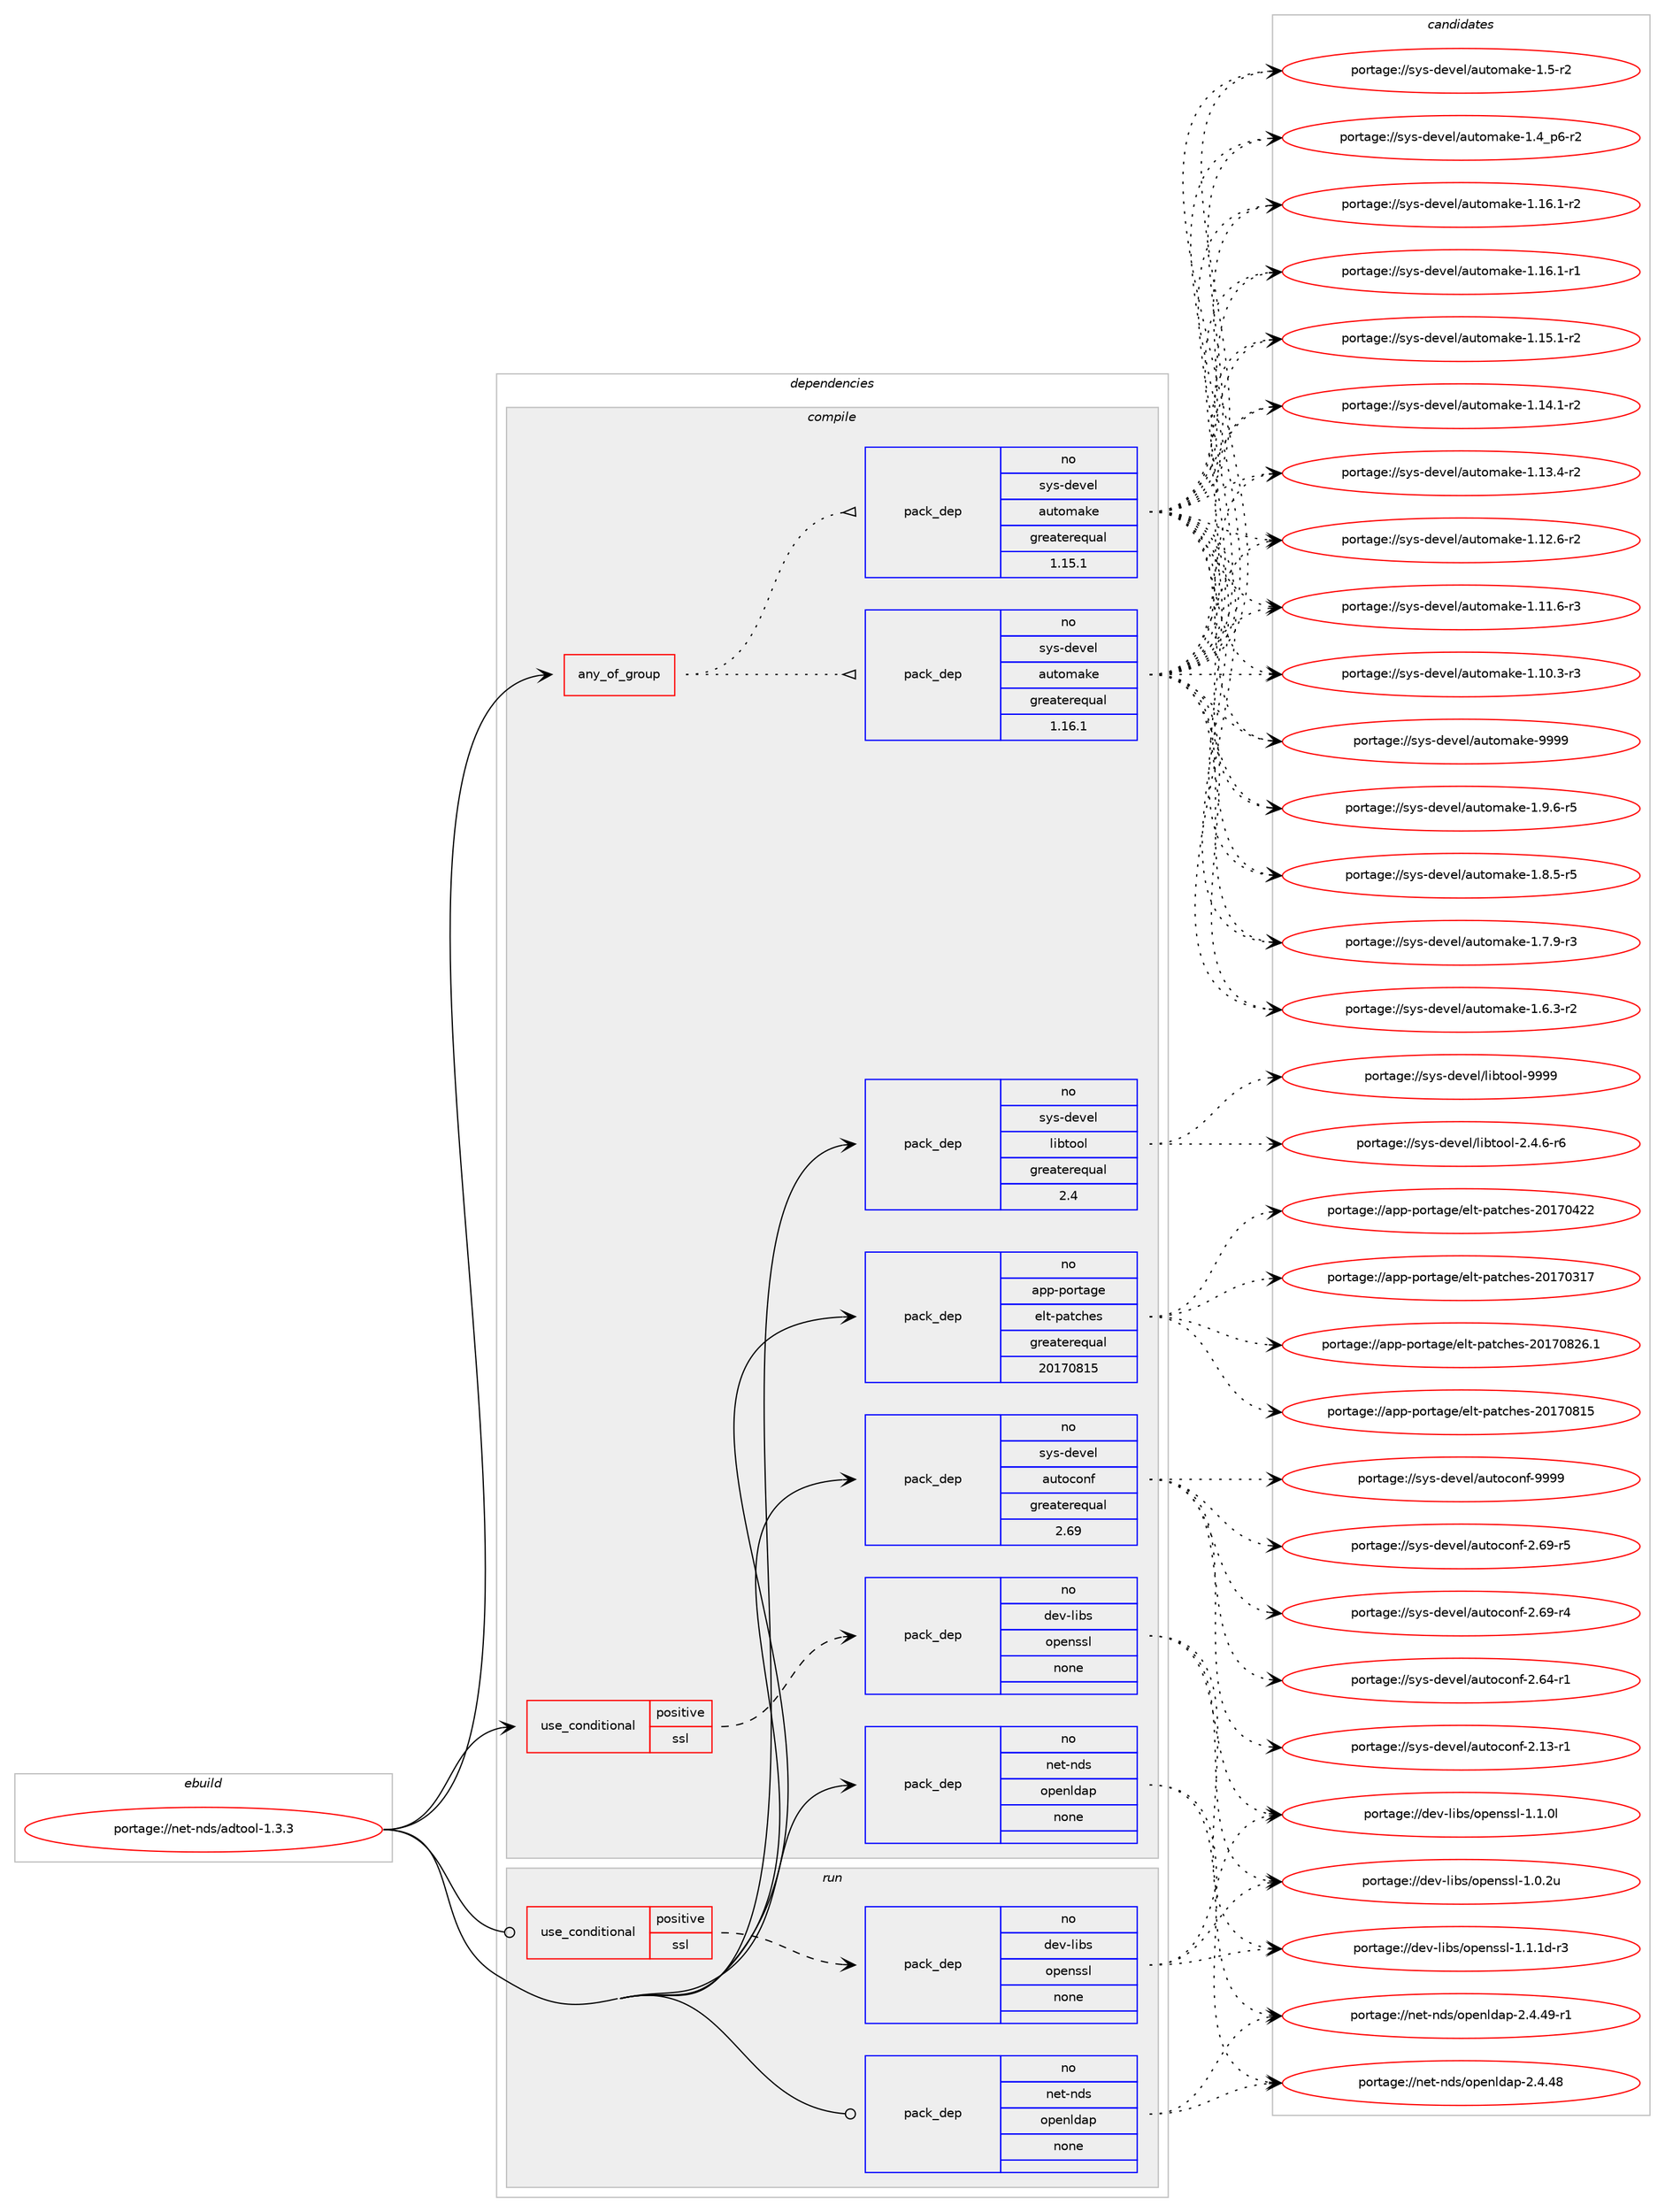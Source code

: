 digraph prolog {

# *************
# Graph options
# *************

newrank=true;
concentrate=true;
compound=true;
graph [rankdir=LR,fontname=Helvetica,fontsize=10,ranksep=1.5];#, ranksep=2.5, nodesep=0.2];
edge  [arrowhead=vee];
node  [fontname=Helvetica,fontsize=10];

# **********
# The ebuild
# **********

subgraph cluster_leftcol {
color=gray;
rank=same;
label=<<i>ebuild</i>>;
id [label="portage://net-nds/adtool-1.3.3", color=red, width=4, href="../net-nds/adtool-1.3.3.svg"];
}

# ****************
# The dependencies
# ****************

subgraph cluster_midcol {
color=gray;
label=<<i>dependencies</i>>;
subgraph cluster_compile {
fillcolor="#eeeeee";
style=filled;
label=<<i>compile</i>>;
subgraph any1297 {
dependency69091 [label=<<TABLE BORDER="0" CELLBORDER="1" CELLSPACING="0" CELLPADDING="4"><TR><TD CELLPADDING="10">any_of_group</TD></TR></TABLE>>, shape=none, color=red];subgraph pack54039 {
dependency69092 [label=<<TABLE BORDER="0" CELLBORDER="1" CELLSPACING="0" CELLPADDING="4" WIDTH="220"><TR><TD ROWSPAN="6" CELLPADDING="30">pack_dep</TD></TR><TR><TD WIDTH="110">no</TD></TR><TR><TD>sys-devel</TD></TR><TR><TD>automake</TD></TR><TR><TD>greaterequal</TD></TR><TR><TD>1.16.1</TD></TR></TABLE>>, shape=none, color=blue];
}
dependency69091:e -> dependency69092:w [weight=20,style="dotted",arrowhead="oinv"];
subgraph pack54040 {
dependency69093 [label=<<TABLE BORDER="0" CELLBORDER="1" CELLSPACING="0" CELLPADDING="4" WIDTH="220"><TR><TD ROWSPAN="6" CELLPADDING="30">pack_dep</TD></TR><TR><TD WIDTH="110">no</TD></TR><TR><TD>sys-devel</TD></TR><TR><TD>automake</TD></TR><TR><TD>greaterequal</TD></TR><TR><TD>1.15.1</TD></TR></TABLE>>, shape=none, color=blue];
}
dependency69091:e -> dependency69093:w [weight=20,style="dotted",arrowhead="oinv"];
}
id:e -> dependency69091:w [weight=20,style="solid",arrowhead="vee"];
subgraph cond13694 {
dependency69094 [label=<<TABLE BORDER="0" CELLBORDER="1" CELLSPACING="0" CELLPADDING="4"><TR><TD ROWSPAN="3" CELLPADDING="10">use_conditional</TD></TR><TR><TD>positive</TD></TR><TR><TD>ssl</TD></TR></TABLE>>, shape=none, color=red];
subgraph pack54041 {
dependency69095 [label=<<TABLE BORDER="0" CELLBORDER="1" CELLSPACING="0" CELLPADDING="4" WIDTH="220"><TR><TD ROWSPAN="6" CELLPADDING="30">pack_dep</TD></TR><TR><TD WIDTH="110">no</TD></TR><TR><TD>dev-libs</TD></TR><TR><TD>openssl</TD></TR><TR><TD>none</TD></TR><TR><TD></TD></TR></TABLE>>, shape=none, color=blue];
}
dependency69094:e -> dependency69095:w [weight=20,style="dashed",arrowhead="vee"];
}
id:e -> dependency69094:w [weight=20,style="solid",arrowhead="vee"];
subgraph pack54042 {
dependency69096 [label=<<TABLE BORDER="0" CELLBORDER="1" CELLSPACING="0" CELLPADDING="4" WIDTH="220"><TR><TD ROWSPAN="6" CELLPADDING="30">pack_dep</TD></TR><TR><TD WIDTH="110">no</TD></TR><TR><TD>app-portage</TD></TR><TR><TD>elt-patches</TD></TR><TR><TD>greaterequal</TD></TR><TR><TD>20170815</TD></TR></TABLE>>, shape=none, color=blue];
}
id:e -> dependency69096:w [weight=20,style="solid",arrowhead="vee"];
subgraph pack54043 {
dependency69097 [label=<<TABLE BORDER="0" CELLBORDER="1" CELLSPACING="0" CELLPADDING="4" WIDTH="220"><TR><TD ROWSPAN="6" CELLPADDING="30">pack_dep</TD></TR><TR><TD WIDTH="110">no</TD></TR><TR><TD>net-nds</TD></TR><TR><TD>openldap</TD></TR><TR><TD>none</TD></TR><TR><TD></TD></TR></TABLE>>, shape=none, color=blue];
}
id:e -> dependency69097:w [weight=20,style="solid",arrowhead="vee"];
subgraph pack54044 {
dependency69098 [label=<<TABLE BORDER="0" CELLBORDER="1" CELLSPACING="0" CELLPADDING="4" WIDTH="220"><TR><TD ROWSPAN="6" CELLPADDING="30">pack_dep</TD></TR><TR><TD WIDTH="110">no</TD></TR><TR><TD>sys-devel</TD></TR><TR><TD>autoconf</TD></TR><TR><TD>greaterequal</TD></TR><TR><TD>2.69</TD></TR></TABLE>>, shape=none, color=blue];
}
id:e -> dependency69098:w [weight=20,style="solid",arrowhead="vee"];
subgraph pack54045 {
dependency69099 [label=<<TABLE BORDER="0" CELLBORDER="1" CELLSPACING="0" CELLPADDING="4" WIDTH="220"><TR><TD ROWSPAN="6" CELLPADDING="30">pack_dep</TD></TR><TR><TD WIDTH="110">no</TD></TR><TR><TD>sys-devel</TD></TR><TR><TD>libtool</TD></TR><TR><TD>greaterequal</TD></TR><TR><TD>2.4</TD></TR></TABLE>>, shape=none, color=blue];
}
id:e -> dependency69099:w [weight=20,style="solid",arrowhead="vee"];
}
subgraph cluster_compileandrun {
fillcolor="#eeeeee";
style=filled;
label=<<i>compile and run</i>>;
}
subgraph cluster_run {
fillcolor="#eeeeee";
style=filled;
label=<<i>run</i>>;
subgraph cond13695 {
dependency69100 [label=<<TABLE BORDER="0" CELLBORDER="1" CELLSPACING="0" CELLPADDING="4"><TR><TD ROWSPAN="3" CELLPADDING="10">use_conditional</TD></TR><TR><TD>positive</TD></TR><TR><TD>ssl</TD></TR></TABLE>>, shape=none, color=red];
subgraph pack54046 {
dependency69101 [label=<<TABLE BORDER="0" CELLBORDER="1" CELLSPACING="0" CELLPADDING="4" WIDTH="220"><TR><TD ROWSPAN="6" CELLPADDING="30">pack_dep</TD></TR><TR><TD WIDTH="110">no</TD></TR><TR><TD>dev-libs</TD></TR><TR><TD>openssl</TD></TR><TR><TD>none</TD></TR><TR><TD></TD></TR></TABLE>>, shape=none, color=blue];
}
dependency69100:e -> dependency69101:w [weight=20,style="dashed",arrowhead="vee"];
}
id:e -> dependency69100:w [weight=20,style="solid",arrowhead="odot"];
subgraph pack54047 {
dependency69102 [label=<<TABLE BORDER="0" CELLBORDER="1" CELLSPACING="0" CELLPADDING="4" WIDTH="220"><TR><TD ROWSPAN="6" CELLPADDING="30">pack_dep</TD></TR><TR><TD WIDTH="110">no</TD></TR><TR><TD>net-nds</TD></TR><TR><TD>openldap</TD></TR><TR><TD>none</TD></TR><TR><TD></TD></TR></TABLE>>, shape=none, color=blue];
}
id:e -> dependency69102:w [weight=20,style="solid",arrowhead="odot"];
}
}

# **************
# The candidates
# **************

subgraph cluster_choices {
rank=same;
color=gray;
label=<<i>candidates</i>>;

subgraph choice54039 {
color=black;
nodesep=1;
choice115121115451001011181011084797117116111109971071014557575757 [label="portage://sys-devel/automake-9999", color=red, width=4,href="../sys-devel/automake-9999.svg"];
choice115121115451001011181011084797117116111109971071014549465746544511453 [label="portage://sys-devel/automake-1.9.6-r5", color=red, width=4,href="../sys-devel/automake-1.9.6-r5.svg"];
choice115121115451001011181011084797117116111109971071014549465646534511453 [label="portage://sys-devel/automake-1.8.5-r5", color=red, width=4,href="../sys-devel/automake-1.8.5-r5.svg"];
choice115121115451001011181011084797117116111109971071014549465546574511451 [label="portage://sys-devel/automake-1.7.9-r3", color=red, width=4,href="../sys-devel/automake-1.7.9-r3.svg"];
choice115121115451001011181011084797117116111109971071014549465446514511450 [label="portage://sys-devel/automake-1.6.3-r2", color=red, width=4,href="../sys-devel/automake-1.6.3-r2.svg"];
choice11512111545100101118101108479711711611110997107101454946534511450 [label="portage://sys-devel/automake-1.5-r2", color=red, width=4,href="../sys-devel/automake-1.5-r2.svg"];
choice115121115451001011181011084797117116111109971071014549465295112544511450 [label="portage://sys-devel/automake-1.4_p6-r2", color=red, width=4,href="../sys-devel/automake-1.4_p6-r2.svg"];
choice11512111545100101118101108479711711611110997107101454946495446494511450 [label="portage://sys-devel/automake-1.16.1-r2", color=red, width=4,href="../sys-devel/automake-1.16.1-r2.svg"];
choice11512111545100101118101108479711711611110997107101454946495446494511449 [label="portage://sys-devel/automake-1.16.1-r1", color=red, width=4,href="../sys-devel/automake-1.16.1-r1.svg"];
choice11512111545100101118101108479711711611110997107101454946495346494511450 [label="portage://sys-devel/automake-1.15.1-r2", color=red, width=4,href="../sys-devel/automake-1.15.1-r2.svg"];
choice11512111545100101118101108479711711611110997107101454946495246494511450 [label="portage://sys-devel/automake-1.14.1-r2", color=red, width=4,href="../sys-devel/automake-1.14.1-r2.svg"];
choice11512111545100101118101108479711711611110997107101454946495146524511450 [label="portage://sys-devel/automake-1.13.4-r2", color=red, width=4,href="../sys-devel/automake-1.13.4-r2.svg"];
choice11512111545100101118101108479711711611110997107101454946495046544511450 [label="portage://sys-devel/automake-1.12.6-r2", color=red, width=4,href="../sys-devel/automake-1.12.6-r2.svg"];
choice11512111545100101118101108479711711611110997107101454946494946544511451 [label="portage://sys-devel/automake-1.11.6-r3", color=red, width=4,href="../sys-devel/automake-1.11.6-r3.svg"];
choice11512111545100101118101108479711711611110997107101454946494846514511451 [label="portage://sys-devel/automake-1.10.3-r3", color=red, width=4,href="../sys-devel/automake-1.10.3-r3.svg"];
dependency69092:e -> choice115121115451001011181011084797117116111109971071014557575757:w [style=dotted,weight="100"];
dependency69092:e -> choice115121115451001011181011084797117116111109971071014549465746544511453:w [style=dotted,weight="100"];
dependency69092:e -> choice115121115451001011181011084797117116111109971071014549465646534511453:w [style=dotted,weight="100"];
dependency69092:e -> choice115121115451001011181011084797117116111109971071014549465546574511451:w [style=dotted,weight="100"];
dependency69092:e -> choice115121115451001011181011084797117116111109971071014549465446514511450:w [style=dotted,weight="100"];
dependency69092:e -> choice11512111545100101118101108479711711611110997107101454946534511450:w [style=dotted,weight="100"];
dependency69092:e -> choice115121115451001011181011084797117116111109971071014549465295112544511450:w [style=dotted,weight="100"];
dependency69092:e -> choice11512111545100101118101108479711711611110997107101454946495446494511450:w [style=dotted,weight="100"];
dependency69092:e -> choice11512111545100101118101108479711711611110997107101454946495446494511449:w [style=dotted,weight="100"];
dependency69092:e -> choice11512111545100101118101108479711711611110997107101454946495346494511450:w [style=dotted,weight="100"];
dependency69092:e -> choice11512111545100101118101108479711711611110997107101454946495246494511450:w [style=dotted,weight="100"];
dependency69092:e -> choice11512111545100101118101108479711711611110997107101454946495146524511450:w [style=dotted,weight="100"];
dependency69092:e -> choice11512111545100101118101108479711711611110997107101454946495046544511450:w [style=dotted,weight="100"];
dependency69092:e -> choice11512111545100101118101108479711711611110997107101454946494946544511451:w [style=dotted,weight="100"];
dependency69092:e -> choice11512111545100101118101108479711711611110997107101454946494846514511451:w [style=dotted,weight="100"];
}
subgraph choice54040 {
color=black;
nodesep=1;
choice115121115451001011181011084797117116111109971071014557575757 [label="portage://sys-devel/automake-9999", color=red, width=4,href="../sys-devel/automake-9999.svg"];
choice115121115451001011181011084797117116111109971071014549465746544511453 [label="portage://sys-devel/automake-1.9.6-r5", color=red, width=4,href="../sys-devel/automake-1.9.6-r5.svg"];
choice115121115451001011181011084797117116111109971071014549465646534511453 [label="portage://sys-devel/automake-1.8.5-r5", color=red, width=4,href="../sys-devel/automake-1.8.5-r5.svg"];
choice115121115451001011181011084797117116111109971071014549465546574511451 [label="portage://sys-devel/automake-1.7.9-r3", color=red, width=4,href="../sys-devel/automake-1.7.9-r3.svg"];
choice115121115451001011181011084797117116111109971071014549465446514511450 [label="portage://sys-devel/automake-1.6.3-r2", color=red, width=4,href="../sys-devel/automake-1.6.3-r2.svg"];
choice11512111545100101118101108479711711611110997107101454946534511450 [label="portage://sys-devel/automake-1.5-r2", color=red, width=4,href="../sys-devel/automake-1.5-r2.svg"];
choice115121115451001011181011084797117116111109971071014549465295112544511450 [label="portage://sys-devel/automake-1.4_p6-r2", color=red, width=4,href="../sys-devel/automake-1.4_p6-r2.svg"];
choice11512111545100101118101108479711711611110997107101454946495446494511450 [label="portage://sys-devel/automake-1.16.1-r2", color=red, width=4,href="../sys-devel/automake-1.16.1-r2.svg"];
choice11512111545100101118101108479711711611110997107101454946495446494511449 [label="portage://sys-devel/automake-1.16.1-r1", color=red, width=4,href="../sys-devel/automake-1.16.1-r1.svg"];
choice11512111545100101118101108479711711611110997107101454946495346494511450 [label="portage://sys-devel/automake-1.15.1-r2", color=red, width=4,href="../sys-devel/automake-1.15.1-r2.svg"];
choice11512111545100101118101108479711711611110997107101454946495246494511450 [label="portage://sys-devel/automake-1.14.1-r2", color=red, width=4,href="../sys-devel/automake-1.14.1-r2.svg"];
choice11512111545100101118101108479711711611110997107101454946495146524511450 [label="portage://sys-devel/automake-1.13.4-r2", color=red, width=4,href="../sys-devel/automake-1.13.4-r2.svg"];
choice11512111545100101118101108479711711611110997107101454946495046544511450 [label="portage://sys-devel/automake-1.12.6-r2", color=red, width=4,href="../sys-devel/automake-1.12.6-r2.svg"];
choice11512111545100101118101108479711711611110997107101454946494946544511451 [label="portage://sys-devel/automake-1.11.6-r3", color=red, width=4,href="../sys-devel/automake-1.11.6-r3.svg"];
choice11512111545100101118101108479711711611110997107101454946494846514511451 [label="portage://sys-devel/automake-1.10.3-r3", color=red, width=4,href="../sys-devel/automake-1.10.3-r3.svg"];
dependency69093:e -> choice115121115451001011181011084797117116111109971071014557575757:w [style=dotted,weight="100"];
dependency69093:e -> choice115121115451001011181011084797117116111109971071014549465746544511453:w [style=dotted,weight="100"];
dependency69093:e -> choice115121115451001011181011084797117116111109971071014549465646534511453:w [style=dotted,weight="100"];
dependency69093:e -> choice115121115451001011181011084797117116111109971071014549465546574511451:w [style=dotted,weight="100"];
dependency69093:e -> choice115121115451001011181011084797117116111109971071014549465446514511450:w [style=dotted,weight="100"];
dependency69093:e -> choice11512111545100101118101108479711711611110997107101454946534511450:w [style=dotted,weight="100"];
dependency69093:e -> choice115121115451001011181011084797117116111109971071014549465295112544511450:w [style=dotted,weight="100"];
dependency69093:e -> choice11512111545100101118101108479711711611110997107101454946495446494511450:w [style=dotted,weight="100"];
dependency69093:e -> choice11512111545100101118101108479711711611110997107101454946495446494511449:w [style=dotted,weight="100"];
dependency69093:e -> choice11512111545100101118101108479711711611110997107101454946495346494511450:w [style=dotted,weight="100"];
dependency69093:e -> choice11512111545100101118101108479711711611110997107101454946495246494511450:w [style=dotted,weight="100"];
dependency69093:e -> choice11512111545100101118101108479711711611110997107101454946495146524511450:w [style=dotted,weight="100"];
dependency69093:e -> choice11512111545100101118101108479711711611110997107101454946495046544511450:w [style=dotted,weight="100"];
dependency69093:e -> choice11512111545100101118101108479711711611110997107101454946494946544511451:w [style=dotted,weight="100"];
dependency69093:e -> choice11512111545100101118101108479711711611110997107101454946494846514511451:w [style=dotted,weight="100"];
}
subgraph choice54041 {
color=black;
nodesep=1;
choice1001011184510810598115471111121011101151151084549464946491004511451 [label="portage://dev-libs/openssl-1.1.1d-r3", color=red, width=4,href="../dev-libs/openssl-1.1.1d-r3.svg"];
choice100101118451081059811547111112101110115115108454946494648108 [label="portage://dev-libs/openssl-1.1.0l", color=red, width=4,href="../dev-libs/openssl-1.1.0l.svg"];
choice100101118451081059811547111112101110115115108454946484650117 [label="portage://dev-libs/openssl-1.0.2u", color=red, width=4,href="../dev-libs/openssl-1.0.2u.svg"];
dependency69095:e -> choice1001011184510810598115471111121011101151151084549464946491004511451:w [style=dotted,weight="100"];
dependency69095:e -> choice100101118451081059811547111112101110115115108454946494648108:w [style=dotted,weight="100"];
dependency69095:e -> choice100101118451081059811547111112101110115115108454946484650117:w [style=dotted,weight="100"];
}
subgraph choice54042 {
color=black;
nodesep=1;
choice971121124511211111411697103101471011081164511297116991041011154550484955485650544649 [label="portage://app-portage/elt-patches-20170826.1", color=red, width=4,href="../app-portage/elt-patches-20170826.1.svg"];
choice97112112451121111141169710310147101108116451129711699104101115455048495548564953 [label="portage://app-portage/elt-patches-20170815", color=red, width=4,href="../app-portage/elt-patches-20170815.svg"];
choice97112112451121111141169710310147101108116451129711699104101115455048495548525050 [label="portage://app-portage/elt-patches-20170422", color=red, width=4,href="../app-portage/elt-patches-20170422.svg"];
choice97112112451121111141169710310147101108116451129711699104101115455048495548514955 [label="portage://app-portage/elt-patches-20170317", color=red, width=4,href="../app-portage/elt-patches-20170317.svg"];
dependency69096:e -> choice971121124511211111411697103101471011081164511297116991041011154550484955485650544649:w [style=dotted,weight="100"];
dependency69096:e -> choice97112112451121111141169710310147101108116451129711699104101115455048495548564953:w [style=dotted,weight="100"];
dependency69096:e -> choice97112112451121111141169710310147101108116451129711699104101115455048495548525050:w [style=dotted,weight="100"];
dependency69096:e -> choice97112112451121111141169710310147101108116451129711699104101115455048495548514955:w [style=dotted,weight="100"];
}
subgraph choice54043 {
color=black;
nodesep=1;
choice110101116451101001154711111210111010810097112455046524652574511449 [label="portage://net-nds/openldap-2.4.49-r1", color=red, width=4,href="../net-nds/openldap-2.4.49-r1.svg"];
choice11010111645110100115471111121011101081009711245504652465256 [label="portage://net-nds/openldap-2.4.48", color=red, width=4,href="../net-nds/openldap-2.4.48.svg"];
dependency69097:e -> choice110101116451101001154711111210111010810097112455046524652574511449:w [style=dotted,weight="100"];
dependency69097:e -> choice11010111645110100115471111121011101081009711245504652465256:w [style=dotted,weight="100"];
}
subgraph choice54044 {
color=black;
nodesep=1;
choice115121115451001011181011084797117116111991111101024557575757 [label="portage://sys-devel/autoconf-9999", color=red, width=4,href="../sys-devel/autoconf-9999.svg"];
choice1151211154510010111810110847971171161119911111010245504654574511453 [label="portage://sys-devel/autoconf-2.69-r5", color=red, width=4,href="../sys-devel/autoconf-2.69-r5.svg"];
choice1151211154510010111810110847971171161119911111010245504654574511452 [label="portage://sys-devel/autoconf-2.69-r4", color=red, width=4,href="../sys-devel/autoconf-2.69-r4.svg"];
choice1151211154510010111810110847971171161119911111010245504654524511449 [label="portage://sys-devel/autoconf-2.64-r1", color=red, width=4,href="../sys-devel/autoconf-2.64-r1.svg"];
choice1151211154510010111810110847971171161119911111010245504649514511449 [label="portage://sys-devel/autoconf-2.13-r1", color=red, width=4,href="../sys-devel/autoconf-2.13-r1.svg"];
dependency69098:e -> choice115121115451001011181011084797117116111991111101024557575757:w [style=dotted,weight="100"];
dependency69098:e -> choice1151211154510010111810110847971171161119911111010245504654574511453:w [style=dotted,weight="100"];
dependency69098:e -> choice1151211154510010111810110847971171161119911111010245504654574511452:w [style=dotted,weight="100"];
dependency69098:e -> choice1151211154510010111810110847971171161119911111010245504654524511449:w [style=dotted,weight="100"];
dependency69098:e -> choice1151211154510010111810110847971171161119911111010245504649514511449:w [style=dotted,weight="100"];
}
subgraph choice54045 {
color=black;
nodesep=1;
choice1151211154510010111810110847108105981161111111084557575757 [label="portage://sys-devel/libtool-9999", color=red, width=4,href="../sys-devel/libtool-9999.svg"];
choice1151211154510010111810110847108105981161111111084550465246544511454 [label="portage://sys-devel/libtool-2.4.6-r6", color=red, width=4,href="../sys-devel/libtool-2.4.6-r6.svg"];
dependency69099:e -> choice1151211154510010111810110847108105981161111111084557575757:w [style=dotted,weight="100"];
dependency69099:e -> choice1151211154510010111810110847108105981161111111084550465246544511454:w [style=dotted,weight="100"];
}
subgraph choice54046 {
color=black;
nodesep=1;
choice1001011184510810598115471111121011101151151084549464946491004511451 [label="portage://dev-libs/openssl-1.1.1d-r3", color=red, width=4,href="../dev-libs/openssl-1.1.1d-r3.svg"];
choice100101118451081059811547111112101110115115108454946494648108 [label="portage://dev-libs/openssl-1.1.0l", color=red, width=4,href="../dev-libs/openssl-1.1.0l.svg"];
choice100101118451081059811547111112101110115115108454946484650117 [label="portage://dev-libs/openssl-1.0.2u", color=red, width=4,href="../dev-libs/openssl-1.0.2u.svg"];
dependency69101:e -> choice1001011184510810598115471111121011101151151084549464946491004511451:w [style=dotted,weight="100"];
dependency69101:e -> choice100101118451081059811547111112101110115115108454946494648108:w [style=dotted,weight="100"];
dependency69101:e -> choice100101118451081059811547111112101110115115108454946484650117:w [style=dotted,weight="100"];
}
subgraph choice54047 {
color=black;
nodesep=1;
choice110101116451101001154711111210111010810097112455046524652574511449 [label="portage://net-nds/openldap-2.4.49-r1", color=red, width=4,href="../net-nds/openldap-2.4.49-r1.svg"];
choice11010111645110100115471111121011101081009711245504652465256 [label="portage://net-nds/openldap-2.4.48", color=red, width=4,href="../net-nds/openldap-2.4.48.svg"];
dependency69102:e -> choice110101116451101001154711111210111010810097112455046524652574511449:w [style=dotted,weight="100"];
dependency69102:e -> choice11010111645110100115471111121011101081009711245504652465256:w [style=dotted,weight="100"];
}
}

}
